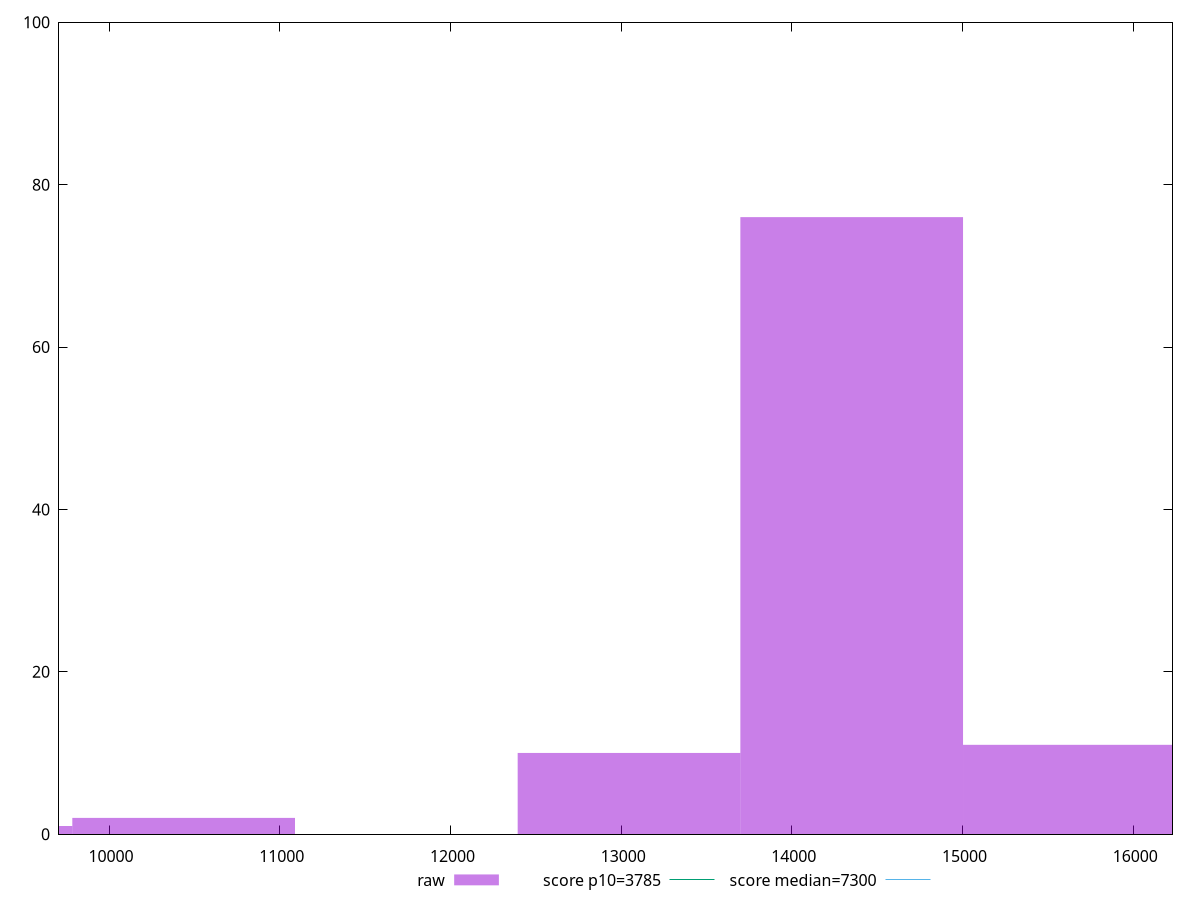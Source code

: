 reset

$raw <<EOF
14350.796392207503 76
15655.414246044547 11
13046.178538370457 10
10436.942830696365 2
9132.32497685932 1
EOF

set key outside below
set boxwidth 1304.6178538370457
set xrange [9706.637499999997:16230.2925]
set yrange [0:100]
set trange [0:100]
set style fill transparent solid 0.5 noborder

set parametric
set terminal svg size 640, 490 enhanced background rgb 'white'
set output "reports/report_00028_2021-02-24T12-49-42.674Z/interactive/samples/music/raw/histogram.svg"

plot $raw title "raw" with boxes, \
     3785,t title "score p10=3785", \
     7300,t title "score median=7300"

reset
